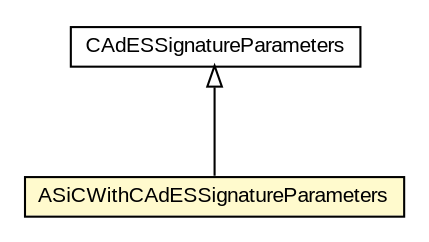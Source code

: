#!/usr/local/bin/dot
#
# Class diagram 
# Generated by UMLGraph version R5_6-24-gf6e263 (http://www.umlgraph.org/)
#

digraph G {
	edge [fontname="arial",fontsize=10,labelfontname="arial",labelfontsize=10];
	node [fontname="arial",fontsize=10,shape=plaintext];
	nodesep=0.25;
	ranksep=0.5;
	// eu.europa.esig.dss.cades.CAdESSignatureParameters
	c117201 [label=<<table title="eu.europa.esig.dss.cades.CAdESSignatureParameters" border="0" cellborder="1" cellspacing="0" cellpadding="2" port="p" href="../cades/CAdESSignatureParameters.html">
		<tr><td><table border="0" cellspacing="0" cellpadding="1">
<tr><td align="center" balign="center"> CAdESSignatureParameters </td></tr>
		</table></td></tr>
		</table>>, URL="../cades/CAdESSignatureParameters.html", fontname="arial", fontcolor="black", fontsize=10.0];
	// eu.europa.esig.dss.asic.ASiCWithCAdESSignatureParameters
	c117276 [label=<<table title="eu.europa.esig.dss.asic.ASiCWithCAdESSignatureParameters" border="0" cellborder="1" cellspacing="0" cellpadding="2" port="p" bgcolor="lemonChiffon" href="./ASiCWithCAdESSignatureParameters.html">
		<tr><td><table border="0" cellspacing="0" cellpadding="1">
<tr><td align="center" balign="center"> ASiCWithCAdESSignatureParameters </td></tr>
		</table></td></tr>
		</table>>, URL="./ASiCWithCAdESSignatureParameters.html", fontname="arial", fontcolor="black", fontsize=10.0];
	//eu.europa.esig.dss.asic.ASiCWithCAdESSignatureParameters extends eu.europa.esig.dss.cades.CAdESSignatureParameters
	c117201:p -> c117276:p [dir=back,arrowtail=empty];
}

